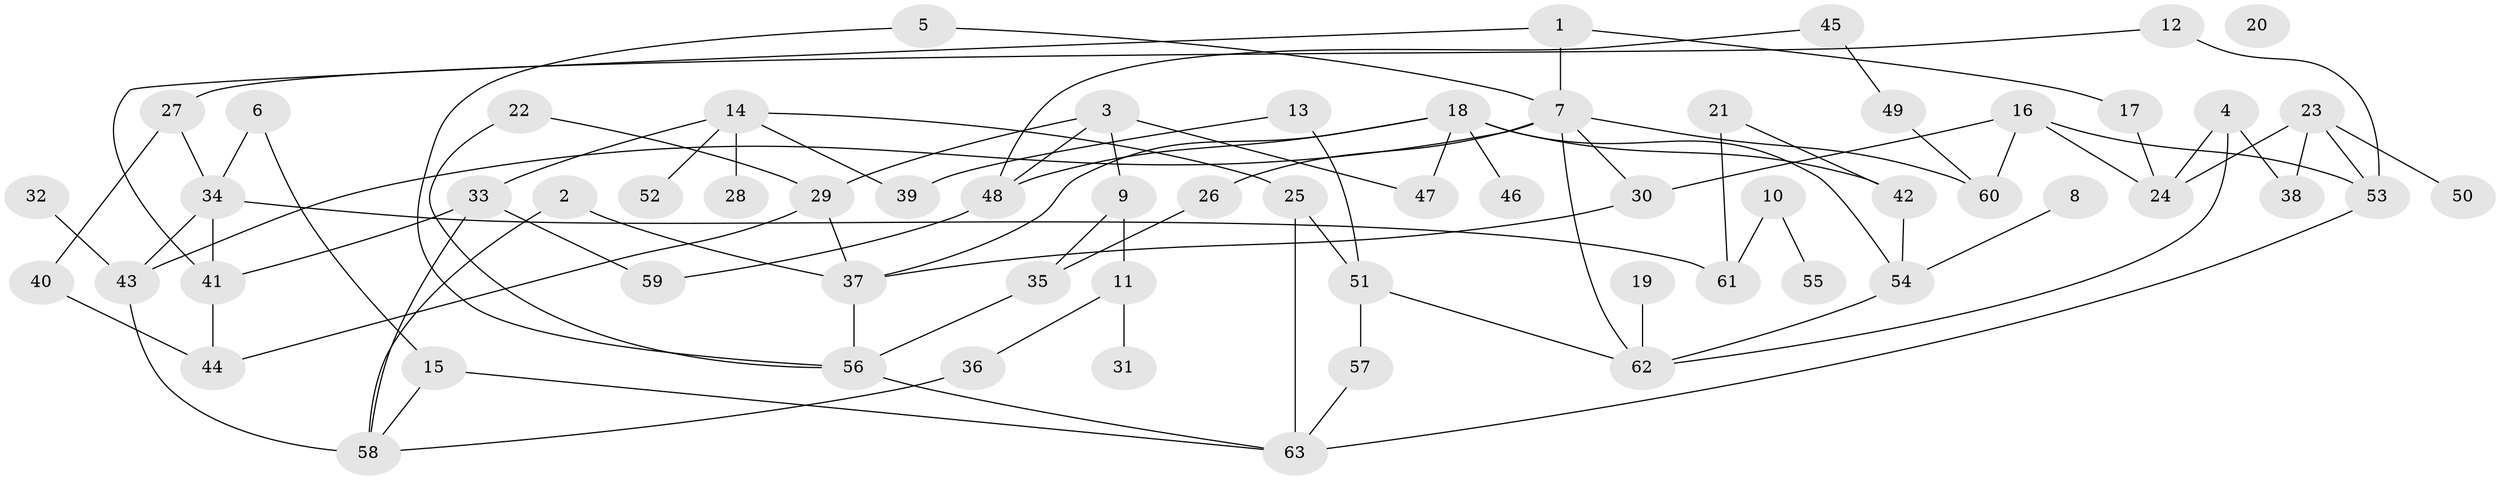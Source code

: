 // Generated by graph-tools (version 1.1) at 2025/00/03/09/25 03:00:55]
// undirected, 63 vertices, 91 edges
graph export_dot {
graph [start="1"]
  node [color=gray90,style=filled];
  1;
  2;
  3;
  4;
  5;
  6;
  7;
  8;
  9;
  10;
  11;
  12;
  13;
  14;
  15;
  16;
  17;
  18;
  19;
  20;
  21;
  22;
  23;
  24;
  25;
  26;
  27;
  28;
  29;
  30;
  31;
  32;
  33;
  34;
  35;
  36;
  37;
  38;
  39;
  40;
  41;
  42;
  43;
  44;
  45;
  46;
  47;
  48;
  49;
  50;
  51;
  52;
  53;
  54;
  55;
  56;
  57;
  58;
  59;
  60;
  61;
  62;
  63;
  1 -- 7;
  1 -- 17;
  1 -- 41;
  2 -- 37;
  2 -- 58;
  3 -- 9;
  3 -- 29;
  3 -- 47;
  3 -- 48;
  4 -- 24;
  4 -- 38;
  4 -- 62;
  5 -- 7;
  5 -- 56;
  6 -- 15;
  6 -- 34;
  7 -- 26;
  7 -- 30;
  7 -- 43;
  7 -- 60;
  7 -- 62;
  8 -- 54;
  9 -- 11;
  9 -- 35;
  10 -- 55;
  10 -- 61;
  11 -- 31;
  11 -- 36;
  12 -- 27;
  12 -- 53;
  13 -- 39;
  13 -- 51;
  14 -- 25;
  14 -- 28;
  14 -- 33;
  14 -- 39;
  14 -- 52;
  15 -- 58;
  15 -- 63;
  16 -- 24;
  16 -- 30;
  16 -- 53;
  16 -- 60;
  17 -- 24;
  18 -- 37;
  18 -- 42;
  18 -- 46;
  18 -- 47;
  18 -- 48;
  18 -- 54;
  19 -- 62;
  21 -- 42;
  21 -- 61;
  22 -- 29;
  22 -- 56;
  23 -- 24;
  23 -- 38;
  23 -- 50;
  23 -- 53;
  25 -- 51;
  25 -- 63;
  26 -- 35;
  27 -- 34;
  27 -- 40;
  29 -- 37;
  29 -- 44;
  30 -- 37;
  32 -- 43;
  33 -- 41;
  33 -- 58;
  33 -- 59;
  34 -- 41;
  34 -- 43;
  34 -- 61;
  35 -- 56;
  36 -- 58;
  37 -- 56;
  40 -- 44;
  41 -- 44;
  42 -- 54;
  43 -- 58;
  45 -- 48;
  45 -- 49;
  48 -- 59;
  49 -- 60;
  51 -- 57;
  51 -- 62;
  53 -- 63;
  54 -- 62;
  56 -- 63;
  57 -- 63;
}
